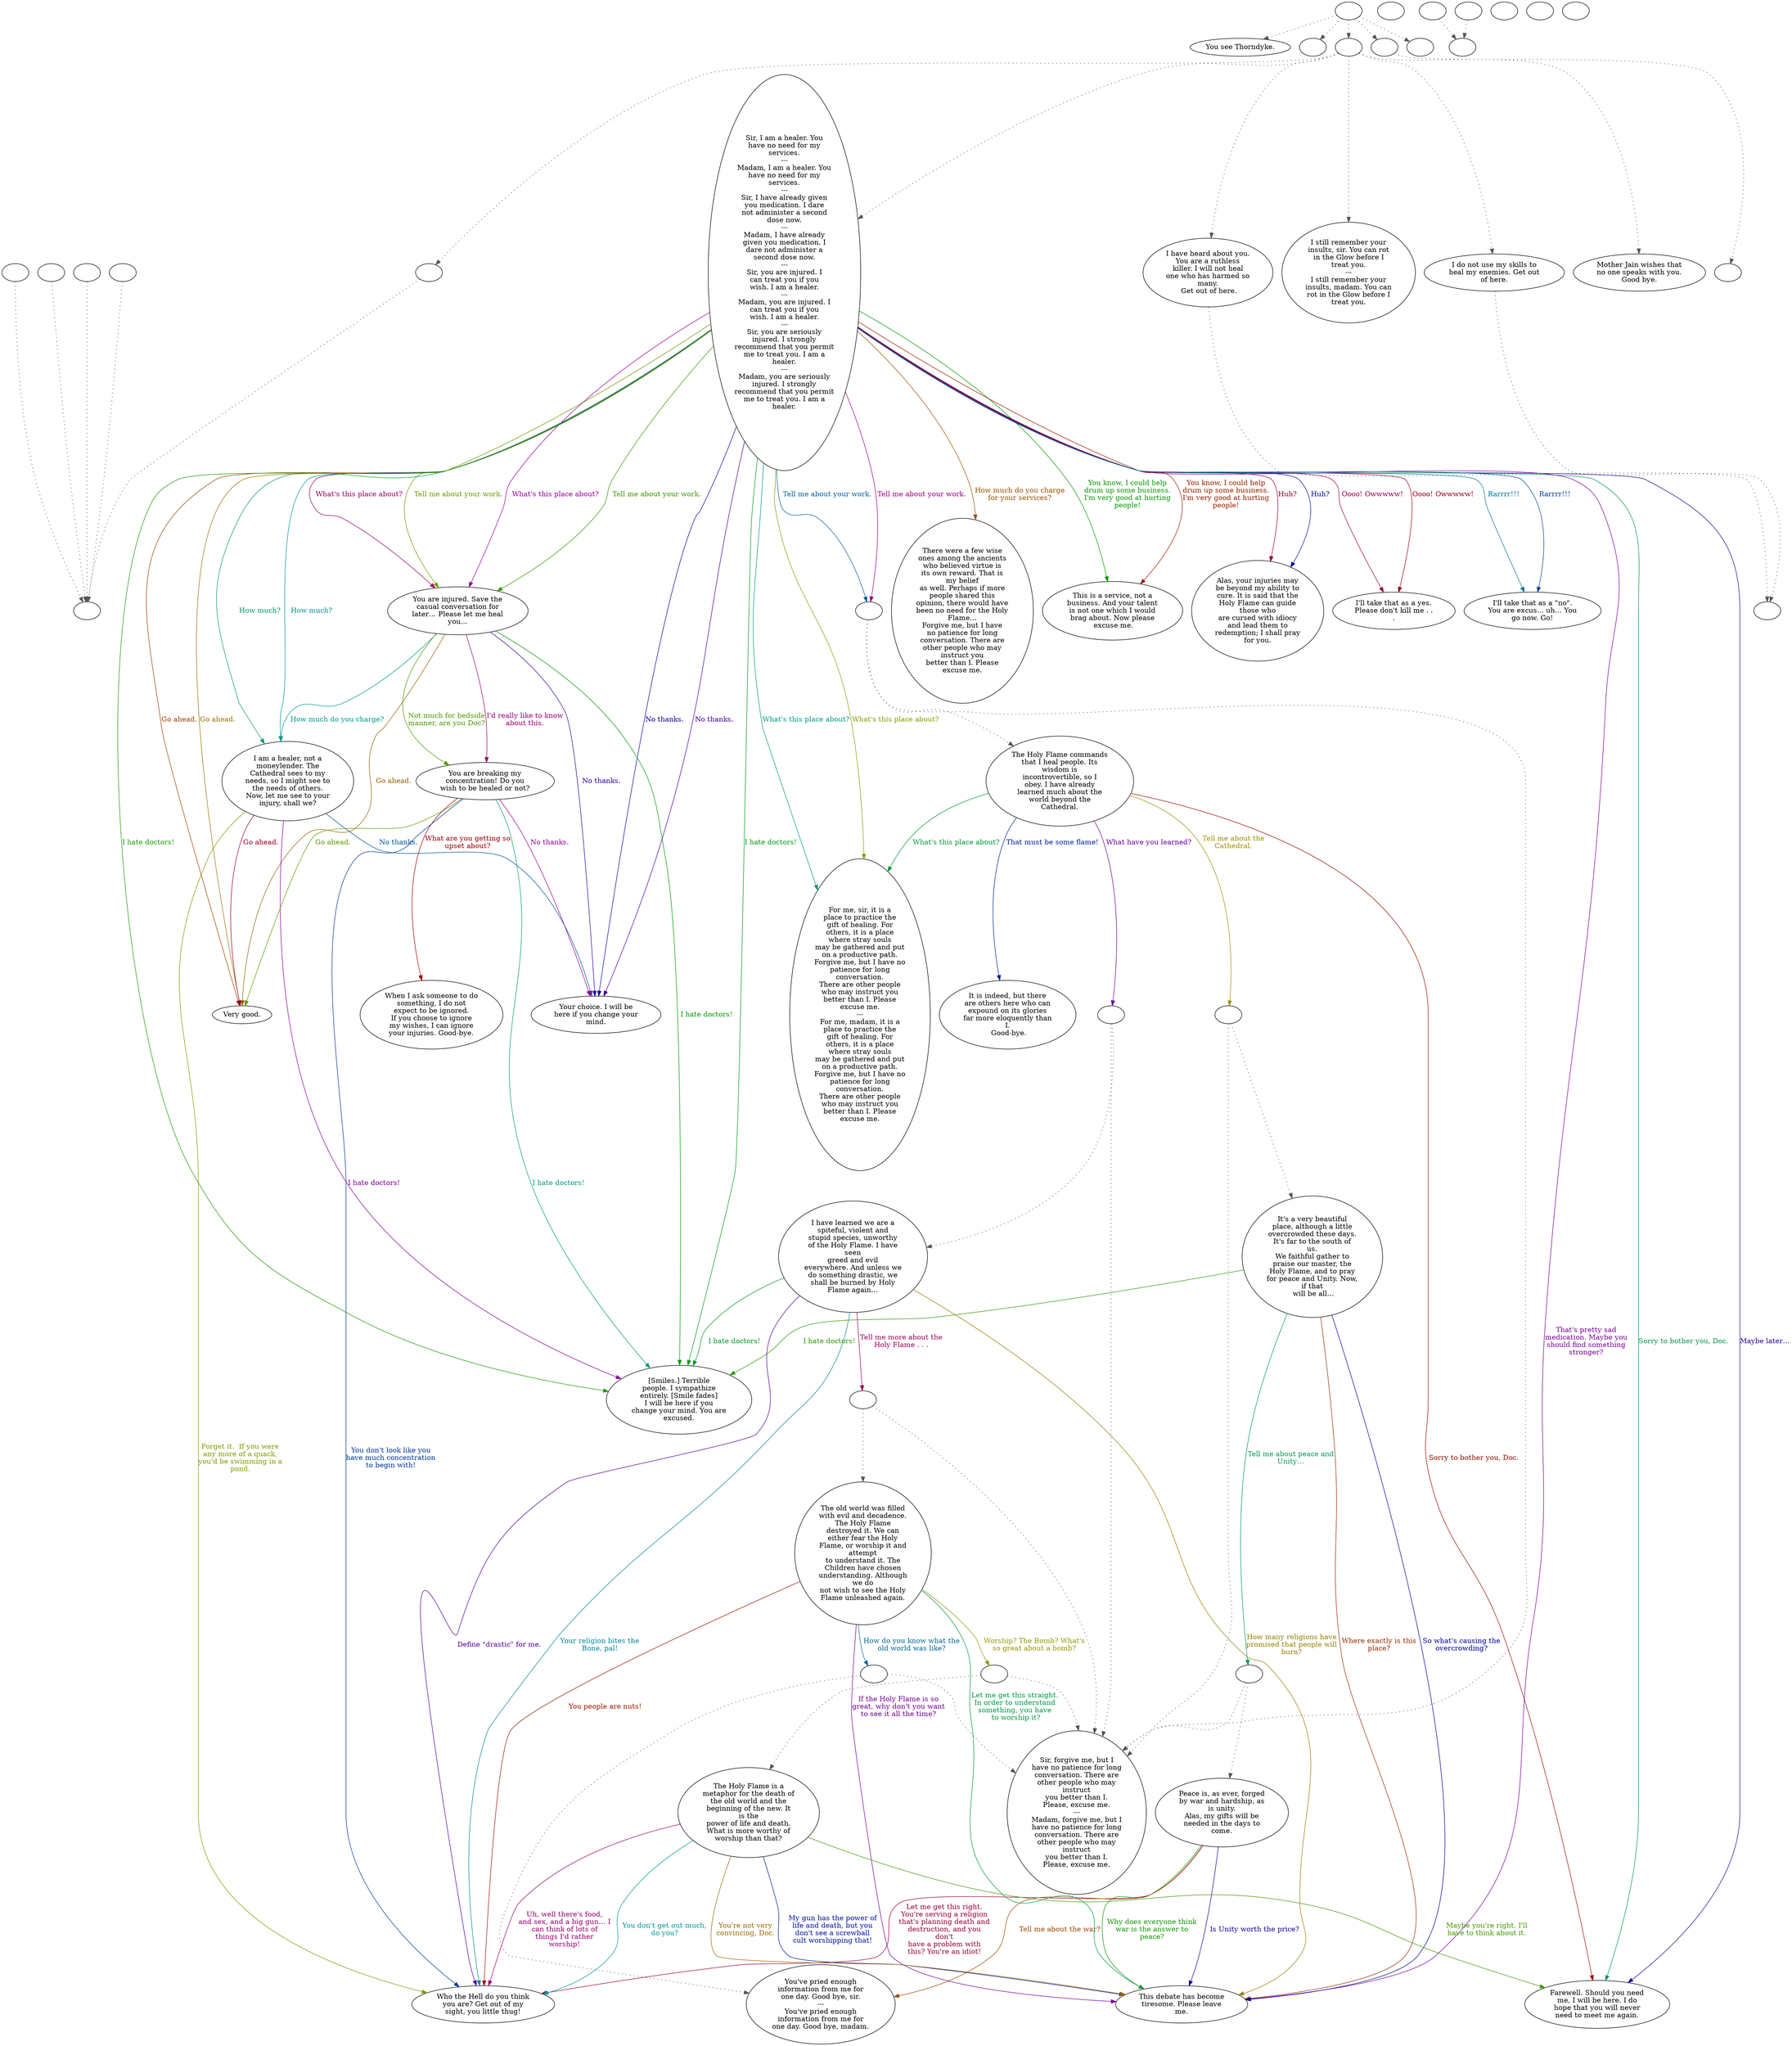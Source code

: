 digraph THORNDYK {
  "start" [style=filled       fillcolor="#FFFFFF"       color="#000000"]
  "start" -> "look_at_p_proc" [style=dotted color="#555555"]
  "start" -> "pickup_p_proc" [style=dotted color="#555555"]
  "start" -> "talk_p_proc" [style=dotted color="#555555"]
  "start" -> "critter_p_proc" [style=dotted color="#555555"]
  "start" -> "destroy_p_proc" [style=dotted color="#555555"]
  "start" [label=""]
  "combat" [style=filled       fillcolor="#FFFFFF"       color="#000000"]
  "combat" [label=""]
  "critter_p_proc" [style=filled       fillcolor="#FFFFFF"       color="#000000"]
  "critter_p_proc" -> "combat" [style=dotted color="#555555"]
  "critter_p_proc" [label=""]
  "pickup_p_proc" [style=filled       fillcolor="#FFFFFF"       color="#000000"]
  "pickup_p_proc" [label=""]
  "talk_p_proc" [style=filled       fillcolor="#FFFFFF"       color="#000000"]
  "talk_p_proc" -> "get_reaction" [style=dotted color="#555555"]
  "talk_p_proc" -> "Thorn00" [style=dotted color="#555555"]
  "talk_p_proc" -> "Thorn28" [style=dotted color="#555555"]
  "talk_p_proc" -> "Thorn29" [style=dotted color="#555555"]
  "talk_p_proc" -> "Thorn01" [style=dotted color="#555555"]
  "talk_p_proc" -> "Thorn02" [style=dotted color="#555555"]
  "talk_p_proc" [label=""]
  "destroy_p_proc" [style=filled       fillcolor="#FFFFFF"       color="#000000"]
  "destroy_p_proc" [label=""]
  "look_at_p_proc" [style=filled       fillcolor="#FFFFFF"       color="#000000"]
  "look_at_p_proc" [label="You see Thorndyke."]
  "flee_dude" [style=filled       fillcolor="#FFFFFF"       color="#000000"]
  "flee_dude" [label=""]
  "damage_p_proc" [style=filled       fillcolor="#FFFFFF"       color="#000000"]
  "damage_p_proc" [label=""]
  "Thorn00" [style=filled       fillcolor="#FFFFFF"       color="#000000"]
  "Thorn00" -> "flee_dude" [style=dotted color="#555555"]
  "Thorn00" [label="I do not use my skills to\nheal my enemies. Get out\nof here."]
  "Thorn01" [style=filled       fillcolor="#FFFFFF"       color="#000000"]
  "Thorn01" -> "flee_dude" [style=dotted color="#555555"]
  "Thorn01" [label="I have heard about you.\nYou are a ruthless\nkiller. I will not heal\none who has harmed so\nmany.\n Get out of here."]
  "Thorn02" [style=filled       fillcolor="#FFFFFF"       color="#000000"]
  "Thorn02" [label="Sir, I am a healer. You\nhave no need for my\nservices.\n---\nMadam, I am a healer. You\nhave no need for my\nservices.\n---\nSir, I have already given\nyou medication. I dare\nnot administer a second\ndose now.\n---\nMadam, I have already\ngiven you medication. I\ndare not administer a\nsecond dose now.\n---\nSir, you are injured. I\ncan treat you if you\nwish. I am a healer.\n---\nMadam, you are injured. I\ncan treat you if you\nwish. I am a healer.\n---\nSir, you are seriously\ninjured. I strongly\nrecommend that you permit\nme to treat you. I am a\nhealer.\n---\nMadam, you are seriously\ninjured. I strongly\nrecommend that you permit\nme to treat you. I am a\nhealer."]
  "Thorn02" -> "Thorn02a" [label="Tell me about your work." color="#990086" fontcolor="#990086"]
  "Thorn02" -> "Thorn05" [label="What's this place about?" color="#00997F" fontcolor="#00997F"]
  "Thorn02" -> "Thorn06" [label="How much do you charge\nfor your services?" color="#995200" fontcolor="#995200"]
  "Thorn02" -> "Thorn07" [label="Maybe later…" color="#260099" fontcolor="#260099"]
  "Thorn02" -> "Thorn08" [label="You know, I could help\ndrum up some business.\nI'm very good at hurting\npeople!" color="#079900" fontcolor="#079900"]
  "Thorn02" -> "Thorn09" [label="Huh?" color="#990034" fontcolor="#990034"]
  "Thorn02" -> "Thorn02a" [label="Tell me about your work." color="#006099" fontcolor="#006099"]
  "Thorn02" -> "Thorn05" [label="What's this place about?" color="#8D9900" fontcolor="#8D9900"]
  "Thorn02" -> "Thorn27" [label="That's pretty sad\nmedication. Maybe you\nshould find something\nstronger?" color="#780099" fontcolor="#780099"]
  "Thorn02" -> "Thorn07" [label="Sorry to bother you, Doc." color="#00994C" fontcolor="#00994C"]
  "Thorn02" -> "Thorn08" [label="You know, I could help\ndrum up some business.\nI'm very good at hurting\npeople!" color="#991F00" fontcolor="#991F00"]
  "Thorn02" -> "Thorn09" [label="Huh?" color="#000E99" fontcolor="#000E99"]
  "Thorn02" -> "Thorn10" [label="Tell me about your work." color="#3A9900" fontcolor="#3A9900"]
  "Thorn02" -> "Thorn10" [label="What's this place about?" color="#990067" fontcolor="#990067"]
  "Thorn02" -> "Thorn11" [label="How much?" color="#009399" fontcolor="#009399"]
  "Thorn02" -> "Thorn12" [label="Go ahead." color="#997200" fontcolor="#997200"]
  "Thorn02" -> "Thorn13" [label="No thanks." color="#450099" fontcolor="#450099"]
  "Thorn02" -> "Thorn14" [label="I hate doctors!" color="#009919" fontcolor="#009919"]
  "Thorn02" -> "Thorn15" [label="Oooo! Owwwww!" color="#990014" fontcolor="#990014"]
  "Thorn02" -> "Thorn16" [label="Rarrrr!!!" color="#004199" fontcolor="#004199"]
  "Thorn02" -> "Thorn10" [label="Tell me about your work." color="#6D9900" fontcolor="#6D9900"]
  "Thorn02" -> "Thorn10" [label="What's this place about?" color="#980099" fontcolor="#980099"]
  "Thorn02" -> "Thorn11" [label="How much?" color="#00996B" fontcolor="#00996B"]
  "Thorn02" -> "Thorn12" [label="Go ahead." color="#993F00" fontcolor="#993F00"]
  "Thorn02" -> "Thorn13" [label="No thanks." color="#120099" fontcolor="#120099"]
  "Thorn02" -> "Thorn14" [label="I hate doctors!" color="#1B9900" fontcolor="#1B9900"]
  "Thorn02" -> "Thorn15" [label="Oooo! Owwwww!" color="#990047" fontcolor="#990047"]
  "Thorn02" -> "Thorn16" [label="Rarrrr!!!" color="#007499" fontcolor="#007499"]
  "Thorn02a" [style=filled       fillcolor="#FFFFFF"       color="#000000"]
  "Thorn02a" -> "Thorn03" [style=dotted color="#555555"]
  "Thorn02a" -> "Thorn04" [style=dotted color="#555555"]
  "Thorn02a" [label=""]
  "Thorn03" [style=filled       fillcolor="#FFFFFF"       color="#000000"]
  "Thorn03" [label="The Holy Flame commands\nthat I heal people. Its\nwisdom is\nincontrovertible, so I\nobey. I have already\nlearned much about the\nworld beyond the\nCathedral."]
  "Thorn03" -> "Thorn03a" [label="Tell me about the\nCathedral." color="#999100" fontcolor="#999100"]
  "Thorn03" -> "Thorn03b" [label="What have you learned?" color="#650099" fontcolor="#650099"]
  "Thorn03" -> "Thorn05" [label="What's this place about?" color="#009938" fontcolor="#009938"]
  "Thorn03" -> "Thorn07" [label="Sorry to bother you, Doc." color="#990C00" fontcolor="#990C00"]
  "Thorn03" -> "Thorn19" [label="That must be some flame!" color="#002199" fontcolor="#002199"]
  "Thorn03a" [style=filled       fillcolor="#FFFFFF"       color="#000000"]
  "Thorn03a" -> "Thorn17" [style=dotted color="#555555"]
  "Thorn03a" -> "Thorn04" [style=dotted color="#555555"]
  "Thorn03a" [label=""]
  "Thorn03b" [style=filled       fillcolor="#FFFFFF"       color="#000000"]
  "Thorn03b" -> "Thorn18" [style=dotted color="#555555"]
  "Thorn03b" -> "Thorn04" [style=dotted color="#555555"]
  "Thorn03b" [label=""]
  "Thorn04" [style=filled       fillcolor="#FFFFFF"       color="#000000"]
  "Thorn04" [label="Sir, forgive me, but I\nhave no patience for long\nconversation. There are\nother people who may\ninstruct\nyou better than I.\nPlease, excuse me.\n---\nMadam, forgive me, but I\nhave no patience for long\nconversation. There are\nother people who may\ninstruct\nyou better than I.\nPlease, excuse me."]
  "Thorn05" [style=filled       fillcolor="#FFFFFF"       color="#000000"]
  "Thorn05" [label="For me, sir, it is a\nplace to practice the\ngift of healing. For\nothers, it is a place\nwhere stray souls\nmay be gathered and put\non a productive path.\nForgive me, but I have no\npatience for long\nconversation.\nThere are other people\nwho may instruct you\nbetter than I. Please\nexcuse me.\n---\nFor me, madam, it is a\nplace to practice the\ngift of healing. For\nothers, it is a place\nwhere stray souls\nmay be gathered and put\non a productive path.\nForgive me, but I have no\npatience for long\nconversation.\nThere are other people\nwho may instruct you\nbetter than I. Please\nexcuse me."]
  "Thorn06" [style=filled       fillcolor="#FFFFFF"       color="#000000"]
  "Thorn06" [label="There were a few wise\nones among the ancients\nwho believed virtue is\nits own reward. That is\nmy belief\nas well. Perhaps if more\npeople shared this\nopinion, there would have\nbeen no need for the Holy\nFlame…\nForgive me, but I have\nno patience for long\nconversation. There are\nother people who may\ninstruct you\nbetter than I. Please\nexcuse me."]
  "Thorn07" [style=filled       fillcolor="#FFFFFF"       color="#000000"]
  "Thorn07" [label="Farewell. Should you need\nme, I will be here. I do\nhope that you will never\nneed to meet me again."]
  "Thorn08" [style=filled       fillcolor="#FFFFFF"       color="#000000"]
  "Thorn08" [label="This is a service, not a\nbusiness. And your talent\nis not one which I would\nbrag about. Now please\n excuse me."]
  "Thorn09" [style=filled       fillcolor="#FFFFFF"       color="#000000"]
  "Thorn09" [label="Alas, your injuries may\nbe beyond my ability to\ncure. It is said that the\nHoly Flame can guide\nthose who\nare cursed with idiocy\nand lead them to\nredemption; I shall pray\nfor you."]
  "Thorn10" [style=filled       fillcolor="#FFFFFF"       color="#000000"]
  "Thorn10" [label="You are injured. Save the\ncasual conversation for\nlater… Please let me heal\nyou…"]
  "Thorn10" -> "Thorn20" [label="Not much for bedside\nmanner, are you Doc?" color="#4E9900" fontcolor="#4E9900"]
  "Thorn10" -> "Thorn20" [label="I'd really like to know\nabout this." color="#99007A" fontcolor="#99007A"]
  "Thorn10" -> "Thorn11" [label="How much do you charge?" color="#00998B" fontcolor="#00998B"]
  "Thorn10" -> "Thorn12" [label="Go ahead." color="#995E00" fontcolor="#995E00"]
  "Thorn10" -> "Thorn13" [label="No thanks." color="#320099" fontcolor="#320099"]
  "Thorn10" -> "Thorn14" [label="I hate doctors!" color="#009905" fontcolor="#009905"]
  "Thorn11" [style=filled       fillcolor="#FFFFFF"       color="#000000"]
  "Thorn11" [label="I am a healer, not a\nmoneylender. The\nCathedral sees to my\nneeds, so I might see to\nthe needs of others.\nNow, let me see to your\ninjury, shall we?"]
  "Thorn11" -> "Thorn12" [label="Go ahead." color="#990028" fontcolor="#990028"]
  "Thorn11" -> "Thorn13" [label="No thanks." color="#005499" fontcolor="#005499"]
  "Thorn11" -> "Thorn24" [label="Forget it.  If you were\nany more of a quack,\nyou'd be swimming in a\npond." color="#819900" fontcolor="#819900"]
  "Thorn11" -> "Thorn14" [label="I hate doctors!" color="#840099" fontcolor="#840099"]
  "Thorn12" [style=filled       fillcolor="#FFFFFF"       color="#000000"]
  "Thorn12" [label="Very good."]
  "Thorn13" [style=filled       fillcolor="#FFFFFF"       color="#000000"]
  "Thorn13" [label="Your choice. I will be\nhere if you change your\nmind."]
  "Thorn14" [style=filled       fillcolor="#FFFFFF"       color="#000000"]
  "Thorn14" [label="[Smiles.] Terrible\npeople. I sympathize\nentirely. [Smile fades]\nI will be here if you\nchange your mind. You are\nexcused."]
  "Thorn15" [style=filled       fillcolor="#FFFFFF"       color="#000000"]
  "Thorn15" [label="I'll take that as a yes.\nPlease don't kill me . .\n."]
  "Thorn16" [style=filled       fillcolor="#FFFFFF"       color="#000000"]
  "Thorn16" [label="I'll take that as a \"no\".\nYou are excus... uh… You\ngo now. Go!"]
  "Thorn17" [style=filled       fillcolor="#FFFFFF"       color="#000000"]
  "Thorn17" [label="It's a very beautiful\nplace, although a little\novercrowded these days.\nIt's far to the south of\nus.\nWe faithful gather to\npraise our master, the\nHoly Flame, and to pray\nfor peace and Unity. Now,\nif that\n will be all…"]
  "Thorn17" -> "Thorn17a" [label="Tell me about peace and\nUnity…" color="#009958" fontcolor="#009958"]
  "Thorn17" -> "Thorn27" [label="Where exactly is this\nplace?" color="#992B00" fontcolor="#992B00"]
  "Thorn17" -> "Thorn27" [label="So what's causing the\novercrowding?" color="#000199" fontcolor="#000199"]
  "Thorn17" -> "Thorn14" [label="I hate doctors!" color="#2E9900" fontcolor="#2E9900"]
  "Thorn17a" [style=filled       fillcolor="#FFFFFF"       color="#000000"]
  "Thorn17a" -> "Thorn21" [style=dotted color="#555555"]
  "Thorn17a" -> "Thorn04" [style=dotted color="#555555"]
  "Thorn17a" [label=""]
  "Thorn18" [style=filled       fillcolor="#FFFFFF"       color="#000000"]
  "Thorn18" [label="I have learned we are a\nspiteful, violent and\nstupid species, unworthy\nof the Holy Flame. I have\nseen\ngreed and evil\neverywhere. And unless we\ndo something drastic, we\nshall be burned by Holy\nFlame again…"]
  "Thorn18" -> "Thorn18a" [label="Tell me more about the\nHoly Flame . . ." color="#99005B" fontcolor="#99005B"]
  "Thorn18" -> "Thorn24" [label="Your religion bites the\nBone, pal!" color="#008799" fontcolor="#008799"]
  "Thorn18" -> "Thorn27" [label="How many religions have\npromised that people will\nburn?" color="#997E00" fontcolor="#997E00"]
  "Thorn18" -> "Thorn24" [label="Define \"drastic\" for me." color="#510099" fontcolor="#510099"]
  "Thorn18" -> "Thorn14" [label="I hate doctors!" color="#009925" fontcolor="#009925"]
  "Thorn18a" [style=filled       fillcolor="#FFFFFF"       color="#000000"]
  "Thorn18a" -> "Thorn22" [style=dotted color="#555555"]
  "Thorn18a" -> "Thorn04" [style=dotted color="#555555"]
  "Thorn18a" [label=""]
  "Thorn19" [style=filled       fillcolor="#FFFFFF"       color="#000000"]
  "Thorn19" [label="It is indeed, but there\nare others here who can\nexpound on its glories\nfar more eloquently than\nI.\n Good-bye."]
  "Thorn20" [style=filled       fillcolor="#FFFFFF"       color="#000000"]
  "Thorn20" [label="You are breaking my\nconcentration! Do you\nwish to be healed or not?"]
  "Thorn20" -> "Thorn23" [label="What are you getting so\nupset about?" color="#990008" fontcolor="#990008"]
  "Thorn20" -> "Thorn24" [label="You don't look like you\nhave much concentration\nto begin with!" color="#003599" fontcolor="#003599"]
  "Thorn20" -> "Thorn12" [label="Go ahead." color="#619900" fontcolor="#619900"]
  "Thorn20" -> "Thorn13" [label="No thanks." color="#99008E" fontcolor="#99008E"]
  "Thorn20" -> "Thorn14" [label="I hate doctors!" color="#009977" fontcolor="#009977"]
  "Thorn21" [style=filled       fillcolor="#FFFFFF"       color="#000000"]
  "Thorn21" [label="Peace is, as ever, forged\nby war and hardship, as\nis unity.\nAlas, my gifts will be\nneeded in the days to\ncome."]
  "Thorn21" -> "Thorn25" [label="Tell me about the war?" color="#994B00" fontcolor="#994B00"]
  "Thorn21" -> "Thorn27" [label="Is Unity worth the price?" color="#1E0099" fontcolor="#1E0099"]
  "Thorn21" -> "Thorn27" [label="Why does everyone think\nwar is the answer to\npeace?" color="#0E9900" fontcolor="#0E9900"]
  "Thorn21" -> "Thorn24" [label="Let me get this right.\nYou're serving a religion\nthat's planning death and\ndestruction, and you\ndon't\nhave a problem with\nthis? You're an idiot!" color="#99003B" fontcolor="#99003B"]
  "Thorn22" [style=filled       fillcolor="#FFFFFF"       color="#000000"]
  "Thorn22" [label="The old world was filled\nwith evil and decadence.\nThe Holy Flame\ndestroyed it. We can\neither fear the Holy\nFlame, or worship it and\nattempt\nto understand it. The\nChildren have chosen\nunderstanding. Although\nwe do\nnot wish to see the Holy\nFlame unleashed again."]
  "Thorn22" -> "Thorn22a" [label="How do you know what the\nold world was like?" color="#006899" fontcolor="#006899"]
  "Thorn22" -> "Thorn22b" [label="Worship? The Bomb? What's\nso great about a bomb?" color="#949900" fontcolor="#949900"]
  "Thorn22" -> "Thorn27" [label="If the Holy Flame is so\ngreat, why don't you want\nto see it all the time?" color="#710099" fontcolor="#710099"]
  "Thorn22" -> "Thorn27" [label="Let me get this straight.\nIn order to understand\nsomething, you have\n to worship it?" color="#009944" fontcolor="#009944"]
  "Thorn22" -> "Thorn24" [label="You people are nuts!" color="#991800" fontcolor="#991800"]
  "Thorn22a" [style=filled       fillcolor="#FFFFFF"       color="#000000"]
  "Thorn22a" -> "Thorn25" [style=dotted color="#555555"]
  "Thorn22a" -> "Thorn04" [style=dotted color="#555555"]
  "Thorn22a" [label=""]
  "Thorn22b" [style=filled       fillcolor="#FFFFFF"       color="#000000"]
  "Thorn22b" -> "Thorn26" [style=dotted color="#555555"]
  "Thorn22b" -> "Thorn04" [style=dotted color="#555555"]
  "Thorn22b" [label=""]
  "Thorn23" [style=filled       fillcolor="#FFFFFF"       color="#000000"]
  "Thorn23" [label="When I ask someone to do\nsomething, I do not\nexpect to be ignored.\nIf you choose to ignore\nmy wishes, I can ignore\nyour injuries. Good-bye."]
  "Thorn24" [style=filled       fillcolor="#FFFFFF"       color="#000000"]
  "Thorn24" [label="Who the Hell do you think\nyou are? Get out of my\nsight, you little thug!"]
  "Thorn25" [style=filled       fillcolor="#FFFFFF"       color="#000000"]
  "Thorn25" [label="You've pried enough\ninformation from me for\none day. Good bye, sir.\n---\nYou've pried enough\ninformation from me for\none day. Good bye, madam."]
  "Thorn26" [style=filled       fillcolor="#FFFFFF"       color="#000000"]
  "Thorn26" [label="The Holy Flame is a\nmetaphor for the death of\nthe old world and the\nbeginning of the new. It\nis the\npower of life and death.\nWhat is more worthy of\nworship than that?"]
  "Thorn26" -> "Thorn27" [label="My gun has the power of\nlife and death, but you\ndon't see a screwball\ncult worshipping that!" color="#001599" fontcolor="#001599"]
  "Thorn26" -> "Thorn07" [label="Maybe you're right. I'll\nhave to think about it." color="#429900" fontcolor="#429900"]
  "Thorn26" -> "Thorn24" [label="Uh, well there's food,\nand sex, and a big gun… I\ncan think of lots of\nthings I'd rather\nworship!" color="#99006E" fontcolor="#99006E"]
  "Thorn26" -> "Thorn24" [label="You don't get out much,\ndo you?" color="#009997" fontcolor="#009997"]
  "Thorn26" -> "Thorn27" [label="You're not very\nconvincing, Doc." color="#996A00" fontcolor="#996A00"]
  "Thorn27" [style=filled       fillcolor="#FFFFFF"       color="#000000"]
  "Thorn27" [label="This debate has become\ntiresome. Please leave\nme."]
  "Thorn28" [style=filled       fillcolor="#FFFFFF"       color="#000000"]
  "Thorn28" [label="I still remember your\ninsults, sir. You can rot\nin the Glow before I\ntreat you.\n---\nI still remember your\ninsults, madam. You can\nrot in the Glow before I\ntreat you."]
  "Thorn29" [style=filled       fillcolor="#FFFFFF"       color="#000000"]
  "Thorn29" [label="Mother Jain wishes that\nno one speaks with you.\nGood bye."]
  "get_reaction" [style=filled       fillcolor="#FFFFFF"       color="#000000"]
  "get_reaction" -> "ReactToLevel" [style=dotted color="#555555"]
  "get_reaction" [label=""]
  "ReactToLevel" [style=filled       fillcolor="#FFFFFF"       color="#000000"]
  "ReactToLevel" [label=""]
  "LevelToReact" [style=filled       fillcolor="#FFFFFF"       color="#000000"]
  "LevelToReact" [label=""]
  "UpReact" [style=filled       fillcolor="#FFFFFF"       color="#000000"]
  "UpReact" -> "ReactToLevel" [style=dotted color="#555555"]
  "UpReact" [label=""]
  "DownReact" [style=filled       fillcolor="#FFFFFF"       color="#000000"]
  "DownReact" -> "ReactToLevel" [style=dotted color="#555555"]
  "DownReact" [label=""]
  "BottomReact" [style=filled       fillcolor="#FFFFFF"       color="#000000"]
  "BottomReact" [label=""]
  "TopReact" [style=filled       fillcolor="#FFFFFF"       color="#000000"]
  "TopReact" [label=""]
  "BigUpReact" [style=filled       fillcolor="#FFFFFF"       color="#000000"]
  "BigUpReact" -> "ReactToLevel" [style=dotted color="#555555"]
  "BigUpReact" [label=""]
  "BigDownReact" [style=filled       fillcolor="#FFFFFF"       color="#000000"]
  "BigDownReact" -> "ReactToLevel" [style=dotted color="#555555"]
  "BigDownReact" [label=""]
  "UpReactLevel" [style=filled       fillcolor="#FFFFFF"       color="#000000"]
  "UpReactLevel" -> "LevelToReact" [style=dotted color="#555555"]
  "UpReactLevel" [label=""]
  "DownReactLevel" [style=filled       fillcolor="#FFFFFF"       color="#000000"]
  "DownReactLevel" -> "LevelToReact" [style=dotted color="#555555"]
  "DownReactLevel" [label=""]
  "Goodbyes" [style=filled       fillcolor="#FFFFFF"       color="#000000"]
  "Goodbyes" [label=""]
}